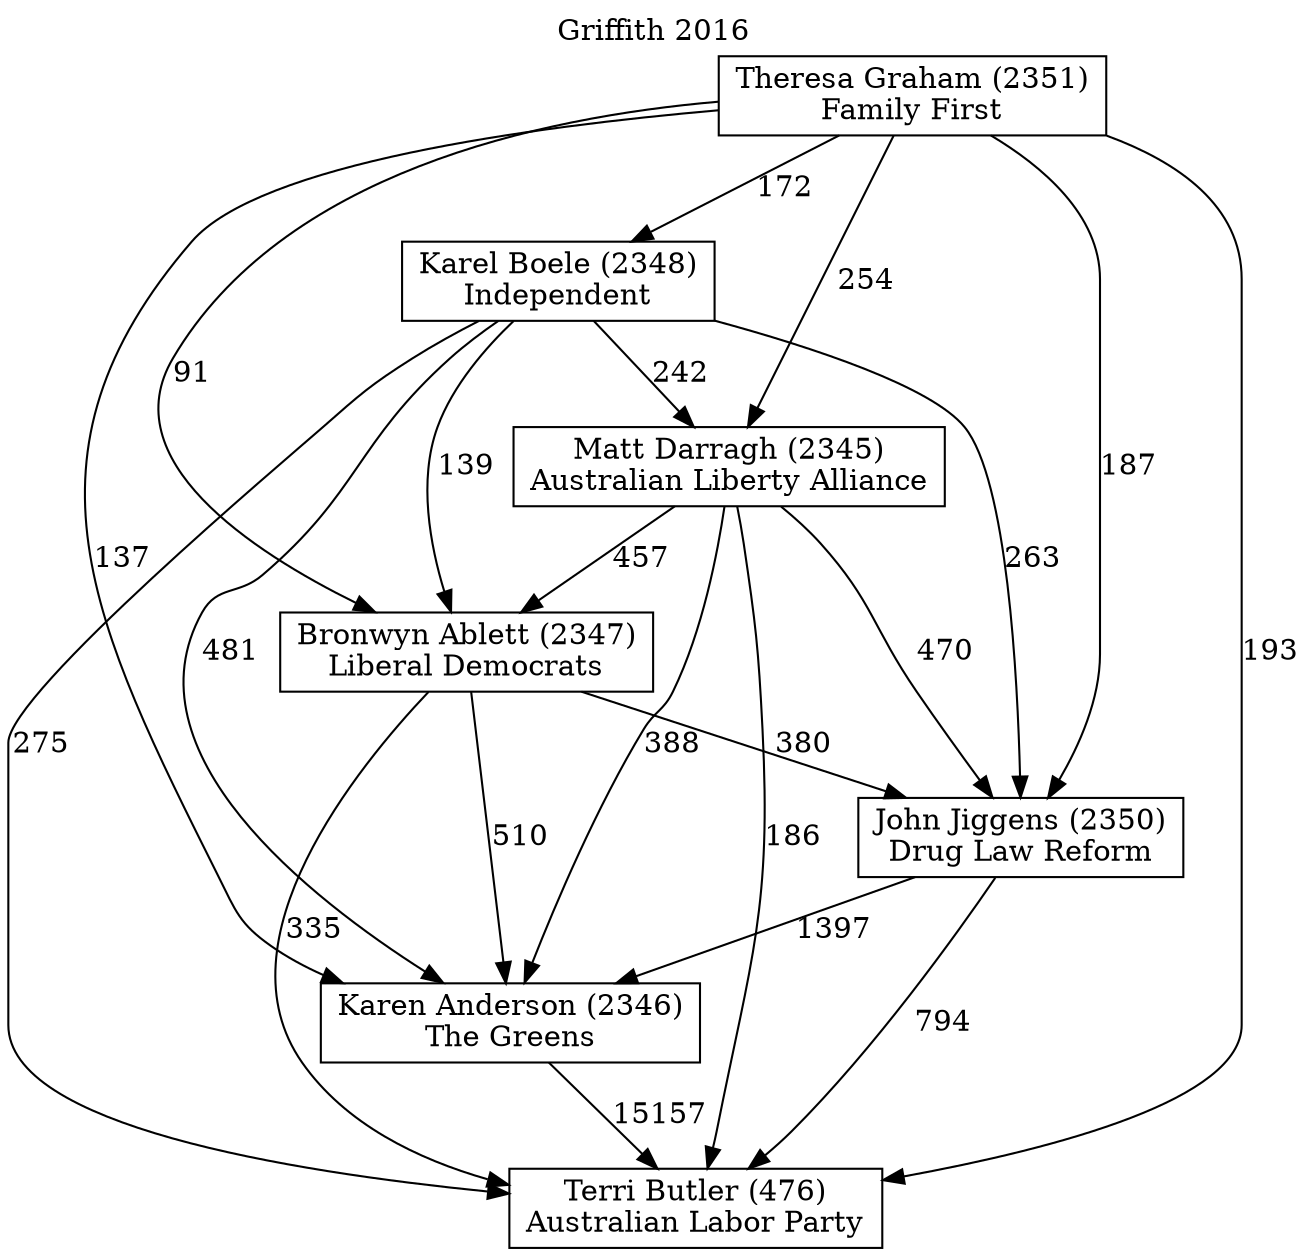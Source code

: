 // House preference flow
digraph "Terri Butler (476)_Griffith_2016" {
	graph [label="Griffith 2016" labelloc=t mclimit=10]
	node [shape=box]
	"Bronwyn Ablett (2347)" [label="Bronwyn Ablett (2347)
Liberal Democrats"]
	"John Jiggens (2350)" [label="John Jiggens (2350)
Drug Law Reform"]
	"Karel Boele (2348)" [label="Karel Boele (2348)
Independent"]
	"Karen Anderson (2346)" [label="Karen Anderson (2346)
The Greens"]
	"Matt Darragh (2345)" [label="Matt Darragh (2345)
Australian Liberty Alliance"]
	"Terri Butler (476)" [label="Terri Butler (476)
Australian Labor Party"]
	"Theresa Graham (2351)" [label="Theresa Graham (2351)
Family First"]
	"Bronwyn Ablett (2347)" -> "John Jiggens (2350)" [label=380]
	"Bronwyn Ablett (2347)" -> "Karen Anderson (2346)" [label=510]
	"Bronwyn Ablett (2347)" -> "Terri Butler (476)" [label=335]
	"John Jiggens (2350)" -> "Karen Anderson (2346)" [label=1397]
	"John Jiggens (2350)" -> "Terri Butler (476)" [label=794]
	"Karel Boele (2348)" -> "Bronwyn Ablett (2347)" [label=139]
	"Karel Boele (2348)" -> "John Jiggens (2350)" [label=263]
	"Karel Boele (2348)" -> "Karen Anderson (2346)" [label=481]
	"Karel Boele (2348)" -> "Matt Darragh (2345)" [label=242]
	"Karel Boele (2348)" -> "Terri Butler (476)" [label=275]
	"Karen Anderson (2346)" -> "Terri Butler (476)" [label=15157]
	"Matt Darragh (2345)" -> "Bronwyn Ablett (2347)" [label=457]
	"Matt Darragh (2345)" -> "John Jiggens (2350)" [label=470]
	"Matt Darragh (2345)" -> "Karen Anderson (2346)" [label=388]
	"Matt Darragh (2345)" -> "Terri Butler (476)" [label=186]
	"Theresa Graham (2351)" -> "Bronwyn Ablett (2347)" [label=91]
	"Theresa Graham (2351)" -> "John Jiggens (2350)" [label=187]
	"Theresa Graham (2351)" -> "Karel Boele (2348)" [label=172]
	"Theresa Graham (2351)" -> "Karen Anderson (2346)" [label=137]
	"Theresa Graham (2351)" -> "Matt Darragh (2345)" [label=254]
	"Theresa Graham (2351)" -> "Terri Butler (476)" [label=193]
}
